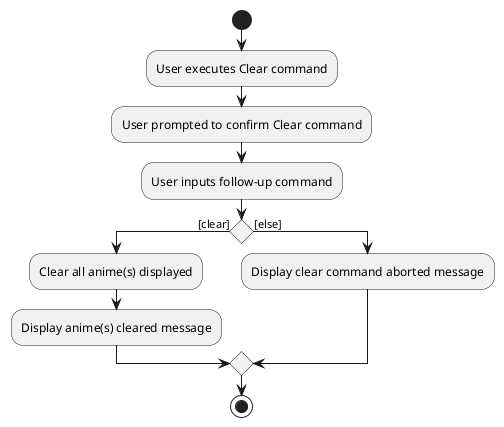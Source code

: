 @startuml
'https://plantuml.com/activity-diagram-beta

start
:User executes Clear command;
:User prompted to confirm Clear command;
:User inputs follow-up command;
if () then ([clear])
    :Clear all anime(s) displayed;
    :Display anime(s) cleared message;
else ([else])
    :Display clear command aborted message;
endif
stop
@enduml
